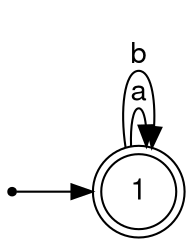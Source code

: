 digraph finite_state_machine {
	fontname="Helvetica,Arial,sans-serif"
	node [fontname="Helvetica,Arial,sans-serif"]
	edge [fontname="Helvetica,Arial,sans-serif"]
	rankdir=LR;
	node [shape = doublecircle]; 1;
	node [shape = circle];
	1 -> 1 [label = "a"];
	1 -> 1 [label = "b"];
	nowhere [shape=point];	nowhere -> 1;}